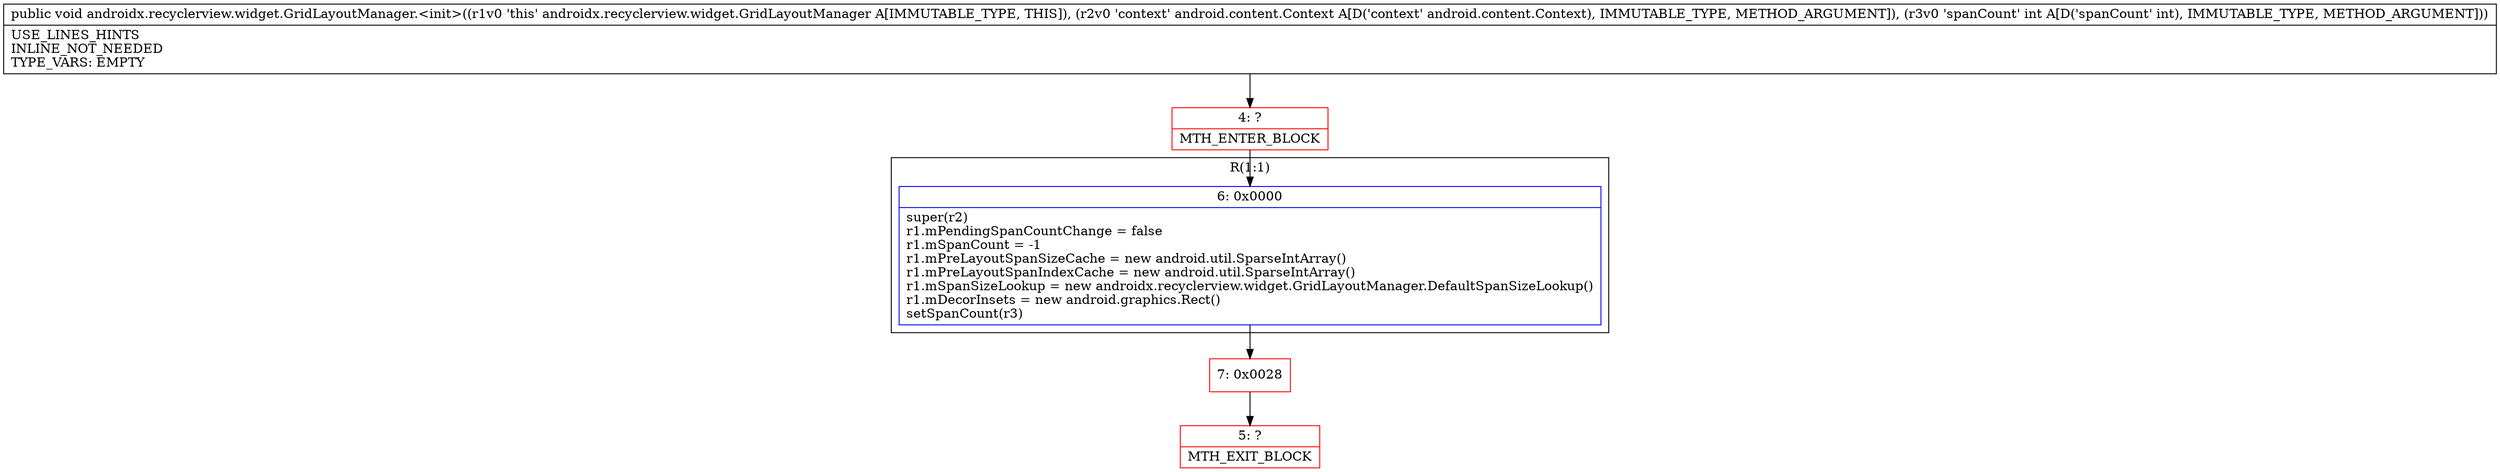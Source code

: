 digraph "CFG forandroidx.recyclerview.widget.GridLayoutManager.\<init\>(Landroid\/content\/Context;I)V" {
subgraph cluster_Region_143595898 {
label = "R(1:1)";
node [shape=record,color=blue];
Node_6 [shape=record,label="{6\:\ 0x0000|super(r2)\lr1.mPendingSpanCountChange = false\lr1.mSpanCount = \-1\lr1.mPreLayoutSpanSizeCache = new android.util.SparseIntArray()\lr1.mPreLayoutSpanIndexCache = new android.util.SparseIntArray()\lr1.mSpanSizeLookup = new androidx.recyclerview.widget.GridLayoutManager.DefaultSpanSizeLookup()\lr1.mDecorInsets = new android.graphics.Rect()\lsetSpanCount(r3)\l}"];
}
Node_4 [shape=record,color=red,label="{4\:\ ?|MTH_ENTER_BLOCK\l}"];
Node_7 [shape=record,color=red,label="{7\:\ 0x0028}"];
Node_5 [shape=record,color=red,label="{5\:\ ?|MTH_EXIT_BLOCK\l}"];
MethodNode[shape=record,label="{public void androidx.recyclerview.widget.GridLayoutManager.\<init\>((r1v0 'this' androidx.recyclerview.widget.GridLayoutManager A[IMMUTABLE_TYPE, THIS]), (r2v0 'context' android.content.Context A[D('context' android.content.Context), IMMUTABLE_TYPE, METHOD_ARGUMENT]), (r3v0 'spanCount' int A[D('spanCount' int), IMMUTABLE_TYPE, METHOD_ARGUMENT]))  | USE_LINES_HINTS\lINLINE_NOT_NEEDED\lTYPE_VARS: EMPTY\l}"];
MethodNode -> Node_4;Node_6 -> Node_7;
Node_4 -> Node_6;
Node_7 -> Node_5;
}

